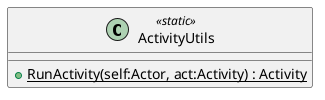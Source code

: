 @startuml
class ActivityUtils <<static>> {
    + {static} RunActivity(self:Actor, act:Activity) : Activity
}
@enduml
